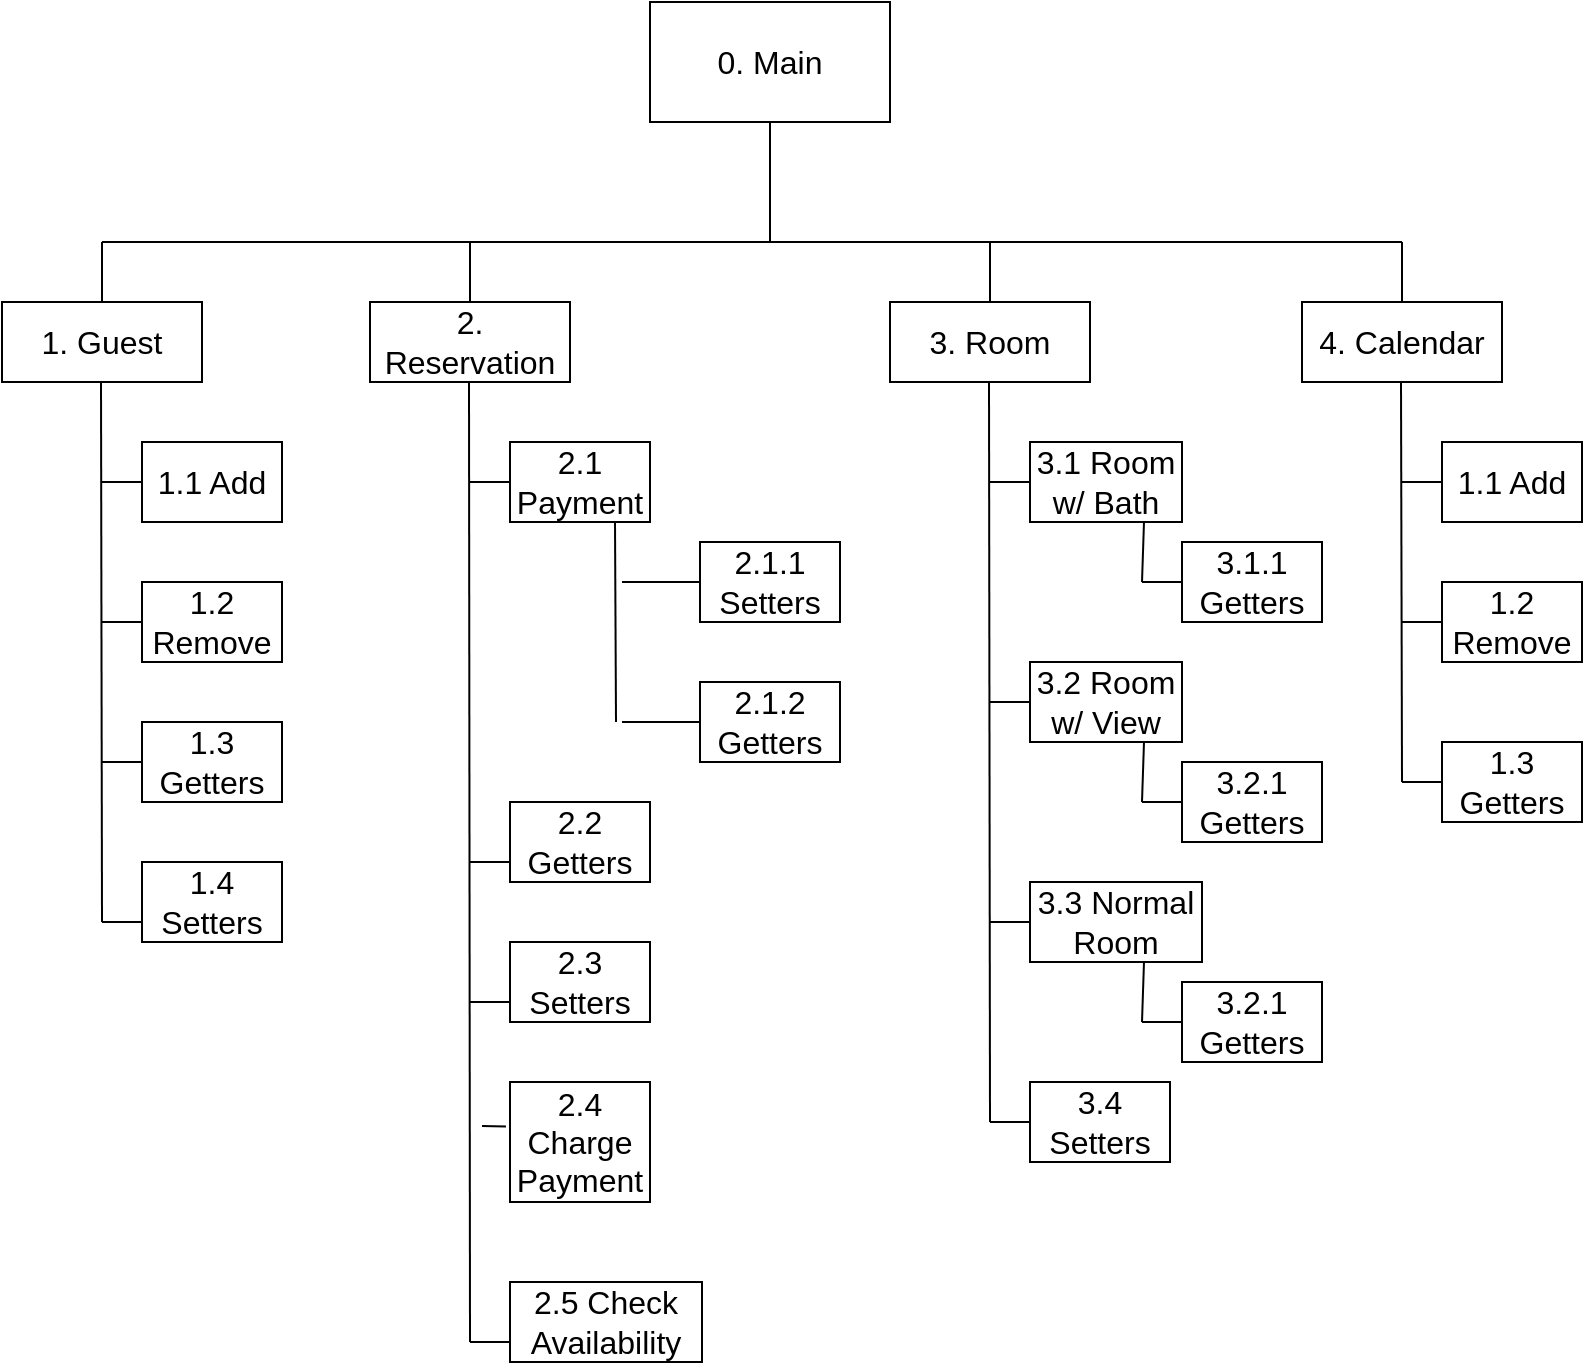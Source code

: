 <mxfile version="23.1.1" type="device">
  <diagram id="prtHgNgQTEPvFCAcTncT" name="Page-1">
    <mxGraphModel dx="1290" dy="572" grid="1" gridSize="10" guides="1" tooltips="1" connect="1" arrows="1" fold="1" page="1" pageScale="1" pageWidth="827" pageHeight="1169" math="0" shadow="0">
      <root>
        <mxCell id="0" />
        <mxCell id="1" parent="0" />
        <mxCell id="qYM-91HVmOV1srytiFzg-1" value="0. Main" style="rounded=0;whiteSpace=wrap;html=1;fontSize=16;" vertex="1" parent="1">
          <mxGeometry x="354" y="40" width="120" height="60" as="geometry" />
        </mxCell>
        <mxCell id="qYM-91HVmOV1srytiFzg-2" value="" style="endArrow=none;html=1;rounded=0;fontSize=12;startSize=8;endSize=8;curved=1;entryX=0.5;entryY=1;entryDx=0;entryDy=0;" edge="1" parent="1" target="qYM-91HVmOV1srytiFzg-1">
          <mxGeometry width="50" height="50" relative="1" as="geometry">
            <mxPoint x="414" y="160" as="sourcePoint" />
            <mxPoint x="440" y="70" as="targetPoint" />
          </mxGeometry>
        </mxCell>
        <mxCell id="qYM-91HVmOV1srytiFzg-3" value="" style="endArrow=none;html=1;rounded=0;fontSize=12;startSize=8;endSize=8;curved=1;" edge="1" parent="1">
          <mxGeometry width="50" height="50" relative="1" as="geometry">
            <mxPoint x="80" y="160" as="sourcePoint" />
            <mxPoint x="730" y="160" as="targetPoint" />
          </mxGeometry>
        </mxCell>
        <mxCell id="qYM-91HVmOV1srytiFzg-4" value="" style="endArrow=none;html=1;rounded=0;fontSize=12;startSize=8;endSize=8;curved=1;" edge="1" parent="1">
          <mxGeometry width="50" height="50" relative="1" as="geometry">
            <mxPoint x="80" y="500" as="sourcePoint" />
            <mxPoint x="79.5" y="230" as="targetPoint" />
          </mxGeometry>
        </mxCell>
        <mxCell id="qYM-91HVmOV1srytiFzg-5" value="" style="endArrow=none;html=1;rounded=0;fontSize=12;startSize=8;endSize=8;curved=1;" edge="1" parent="1" target="qYM-91HVmOV1srytiFzg-6">
          <mxGeometry width="50" height="50" relative="1" as="geometry">
            <mxPoint x="80" y="160" as="sourcePoint" />
            <mxPoint x="80" y="160" as="targetPoint" />
          </mxGeometry>
        </mxCell>
        <mxCell id="qYM-91HVmOV1srytiFzg-6" value="1. Guest" style="rounded=0;whiteSpace=wrap;html=1;fontSize=16;" vertex="1" parent="1">
          <mxGeometry x="30" y="190" width="100" height="40" as="geometry" />
        </mxCell>
        <mxCell id="qYM-91HVmOV1srytiFzg-7" value="1.1 Add" style="rounded=0;whiteSpace=wrap;html=1;fontSize=16;" vertex="1" parent="1">
          <mxGeometry x="100" y="260" width="70" height="40" as="geometry" />
        </mxCell>
        <mxCell id="qYM-91HVmOV1srytiFzg-8" value="1.2 Remove" style="rounded=0;whiteSpace=wrap;html=1;fontSize=16;" vertex="1" parent="1">
          <mxGeometry x="100" y="330" width="70" height="40" as="geometry" />
        </mxCell>
        <mxCell id="qYM-91HVmOV1srytiFzg-9" value="1.3 Getters" style="rounded=0;whiteSpace=wrap;html=1;fontSize=16;" vertex="1" parent="1">
          <mxGeometry x="100" y="400" width="70" height="40" as="geometry" />
        </mxCell>
        <mxCell id="qYM-91HVmOV1srytiFzg-10" value="1.4 Setters" style="rounded=0;whiteSpace=wrap;html=1;fontSize=16;" vertex="1" parent="1">
          <mxGeometry x="100" y="470" width="70" height="40" as="geometry" />
        </mxCell>
        <mxCell id="qYM-91HVmOV1srytiFzg-11" value="" style="endArrow=none;html=1;rounded=0;fontSize=12;startSize=8;endSize=8;curved=1;exitX=0;exitY=0.75;exitDx=0;exitDy=0;" edge="1" parent="1" source="qYM-91HVmOV1srytiFzg-10">
          <mxGeometry width="50" height="50" relative="1" as="geometry">
            <mxPoint x="450" y="480" as="sourcePoint" />
            <mxPoint x="80" y="500" as="targetPoint" />
          </mxGeometry>
        </mxCell>
        <mxCell id="qYM-91HVmOV1srytiFzg-12" value="" style="endArrow=none;html=1;rounded=0;fontSize=12;startSize=8;endSize=8;curved=1;exitX=0;exitY=0.5;exitDx=0;exitDy=0;" edge="1" parent="1" source="qYM-91HVmOV1srytiFzg-9">
          <mxGeometry width="50" height="50" relative="1" as="geometry">
            <mxPoint x="110" y="510" as="sourcePoint" />
            <mxPoint x="80" y="420" as="targetPoint" />
          </mxGeometry>
        </mxCell>
        <mxCell id="qYM-91HVmOV1srytiFzg-13" value="" style="endArrow=none;html=1;rounded=0;fontSize=12;startSize=8;endSize=8;curved=1;exitX=0;exitY=0.5;exitDx=0;exitDy=0;" edge="1" parent="1" source="qYM-91HVmOV1srytiFzg-8">
          <mxGeometry width="50" height="50" relative="1" as="geometry">
            <mxPoint x="120" y="520" as="sourcePoint" />
            <mxPoint x="80" y="350" as="targetPoint" />
          </mxGeometry>
        </mxCell>
        <mxCell id="qYM-91HVmOV1srytiFzg-14" value="" style="endArrow=none;html=1;rounded=0;fontSize=12;startSize=8;endSize=8;curved=1;exitX=0;exitY=0.5;exitDx=0;exitDy=0;" edge="1" parent="1" source="qYM-91HVmOV1srytiFzg-7">
          <mxGeometry width="50" height="50" relative="1" as="geometry">
            <mxPoint x="130" y="530" as="sourcePoint" />
            <mxPoint x="80" y="280" as="targetPoint" />
          </mxGeometry>
        </mxCell>
        <mxCell id="qYM-91HVmOV1srytiFzg-15" value="" style="endArrow=none;html=1;rounded=0;fontSize=12;startSize=8;endSize=8;curved=1;" edge="1" parent="1">
          <mxGeometry width="50" height="50" relative="1" as="geometry">
            <mxPoint x="264" y="710" as="sourcePoint" />
            <mxPoint x="263.5" y="230" as="targetPoint" />
          </mxGeometry>
        </mxCell>
        <mxCell id="qYM-91HVmOV1srytiFzg-16" value="2. Reservation" style="rounded=0;whiteSpace=wrap;html=1;fontSize=16;" vertex="1" parent="1">
          <mxGeometry x="214" y="190" width="100" height="40" as="geometry" />
        </mxCell>
        <mxCell id="qYM-91HVmOV1srytiFzg-17" value="2.1 Payment" style="rounded=0;whiteSpace=wrap;html=1;fontSize=16;" vertex="1" parent="1">
          <mxGeometry x="284" y="260" width="70" height="40" as="geometry" />
        </mxCell>
        <mxCell id="qYM-91HVmOV1srytiFzg-18" value="2.1.1 Setters" style="rounded=0;whiteSpace=wrap;html=1;fontSize=16;" vertex="1" parent="1">
          <mxGeometry x="379" y="310" width="70" height="40" as="geometry" />
        </mxCell>
        <mxCell id="qYM-91HVmOV1srytiFzg-19" value="2.1.2 Getters" style="rounded=0;whiteSpace=wrap;html=1;fontSize=16;" vertex="1" parent="1">
          <mxGeometry x="379" y="380" width="70" height="40" as="geometry" />
        </mxCell>
        <mxCell id="qYM-91HVmOV1srytiFzg-22" value="" style="endArrow=none;html=1;rounded=0;fontSize=12;startSize=8;endSize=8;curved=1;exitX=0;exitY=0.5;exitDx=0;exitDy=0;" edge="1" parent="1" source="qYM-91HVmOV1srytiFzg-19">
          <mxGeometry width="50" height="50" relative="1" as="geometry">
            <mxPoint x="353" y="510" as="sourcePoint" />
            <mxPoint x="340" y="400" as="targetPoint" />
          </mxGeometry>
        </mxCell>
        <mxCell id="qYM-91HVmOV1srytiFzg-23" value="" style="endArrow=none;html=1;rounded=0;fontSize=12;startSize=8;endSize=8;curved=1;exitX=0;exitY=0.5;exitDx=0;exitDy=0;" edge="1" parent="1" source="qYM-91HVmOV1srytiFzg-18">
          <mxGeometry width="50" height="50" relative="1" as="geometry">
            <mxPoint x="363" y="520" as="sourcePoint" />
            <mxPoint x="340" y="330" as="targetPoint" />
          </mxGeometry>
        </mxCell>
        <mxCell id="qYM-91HVmOV1srytiFzg-24" value="" style="endArrow=none;html=1;rounded=0;fontSize=12;startSize=8;endSize=8;curved=1;exitX=0;exitY=0.5;exitDx=0;exitDy=0;" edge="1" parent="1" source="qYM-91HVmOV1srytiFzg-17">
          <mxGeometry width="50" height="50" relative="1" as="geometry">
            <mxPoint x="314" y="530" as="sourcePoint" />
            <mxPoint x="264" y="280" as="targetPoint" />
          </mxGeometry>
        </mxCell>
        <mxCell id="qYM-91HVmOV1srytiFzg-25" value="" style="endArrow=none;html=1;rounded=0;fontSize=12;startSize=8;endSize=8;curved=1;" edge="1" parent="1">
          <mxGeometry width="50" height="50" relative="1" as="geometry">
            <mxPoint x="524" y="600" as="sourcePoint" />
            <mxPoint x="523.5" y="230" as="targetPoint" />
          </mxGeometry>
        </mxCell>
        <mxCell id="qYM-91HVmOV1srytiFzg-26" value="3. Room" style="rounded=0;whiteSpace=wrap;html=1;fontSize=16;" vertex="1" parent="1">
          <mxGeometry x="474" y="190" width="100" height="40" as="geometry" />
        </mxCell>
        <mxCell id="qYM-91HVmOV1srytiFzg-27" value="3.1 Room w/ Bath" style="rounded=0;whiteSpace=wrap;html=1;fontSize=16;" vertex="1" parent="1">
          <mxGeometry x="544" y="260" width="76" height="40" as="geometry" />
        </mxCell>
        <mxCell id="qYM-91HVmOV1srytiFzg-28" value="3.2 Room w/ View" style="rounded=0;whiteSpace=wrap;html=1;fontSize=16;" vertex="1" parent="1">
          <mxGeometry x="544" y="370" width="76" height="40" as="geometry" />
        </mxCell>
        <mxCell id="qYM-91HVmOV1srytiFzg-29" value="3.4 Setters" style="rounded=0;whiteSpace=wrap;html=1;fontSize=16;" vertex="1" parent="1">
          <mxGeometry x="544" y="580" width="70" height="40" as="geometry" />
        </mxCell>
        <mxCell id="qYM-91HVmOV1srytiFzg-32" value="" style="endArrow=none;html=1;rounded=0;fontSize=12;startSize=8;endSize=8;curved=1;exitX=0;exitY=0.5;exitDx=0;exitDy=0;" edge="1" parent="1" source="qYM-91HVmOV1srytiFzg-29">
          <mxGeometry width="50" height="50" relative="1" as="geometry">
            <mxPoint x="554" y="690" as="sourcePoint" />
            <mxPoint x="524" y="600" as="targetPoint" />
          </mxGeometry>
        </mxCell>
        <mxCell id="qYM-91HVmOV1srytiFzg-33" value="" style="endArrow=none;html=1;rounded=0;fontSize=12;startSize=8;endSize=8;curved=1;exitX=0;exitY=0.5;exitDx=0;exitDy=0;" edge="1" parent="1" source="qYM-91HVmOV1srytiFzg-28">
          <mxGeometry width="50" height="50" relative="1" as="geometry">
            <mxPoint x="564" y="560" as="sourcePoint" />
            <mxPoint x="524" y="390" as="targetPoint" />
          </mxGeometry>
        </mxCell>
        <mxCell id="qYM-91HVmOV1srytiFzg-34" value="" style="endArrow=none;html=1;rounded=0;fontSize=12;startSize=8;endSize=8;curved=1;exitX=0;exitY=0.5;exitDx=0;exitDy=0;" edge="1" parent="1" source="qYM-91HVmOV1srytiFzg-27">
          <mxGeometry width="50" height="50" relative="1" as="geometry">
            <mxPoint x="574" y="530" as="sourcePoint" />
            <mxPoint x="524" y="280" as="targetPoint" />
          </mxGeometry>
        </mxCell>
        <mxCell id="qYM-91HVmOV1srytiFzg-35" value="" style="endArrow=none;html=1;rounded=0;fontSize=12;startSize=8;endSize=8;curved=1;" edge="1" parent="1">
          <mxGeometry width="50" height="50" relative="1" as="geometry">
            <mxPoint x="730" y="430" as="sourcePoint" />
            <mxPoint x="729.5" y="230" as="targetPoint" />
          </mxGeometry>
        </mxCell>
        <mxCell id="qYM-91HVmOV1srytiFzg-36" value="4. Calendar" style="rounded=0;whiteSpace=wrap;html=1;fontSize=16;" vertex="1" parent="1">
          <mxGeometry x="680" y="190" width="100" height="40" as="geometry" />
        </mxCell>
        <mxCell id="qYM-91HVmOV1srytiFzg-37" value="1.1 Add" style="rounded=0;whiteSpace=wrap;html=1;fontSize=16;" vertex="1" parent="1">
          <mxGeometry x="750" y="260" width="70" height="40" as="geometry" />
        </mxCell>
        <mxCell id="qYM-91HVmOV1srytiFzg-38" value="1.2 Remove" style="rounded=0;whiteSpace=wrap;html=1;fontSize=16;" vertex="1" parent="1">
          <mxGeometry x="750" y="330" width="70" height="40" as="geometry" />
        </mxCell>
        <mxCell id="qYM-91HVmOV1srytiFzg-43" value="" style="endArrow=none;html=1;rounded=0;fontSize=12;startSize=8;endSize=8;curved=1;exitX=0;exitY=0.5;exitDx=0;exitDy=0;" edge="1" parent="1" source="qYM-91HVmOV1srytiFzg-38">
          <mxGeometry width="50" height="50" relative="1" as="geometry">
            <mxPoint x="770" y="520" as="sourcePoint" />
            <mxPoint x="730" y="350" as="targetPoint" />
          </mxGeometry>
        </mxCell>
        <mxCell id="qYM-91HVmOV1srytiFzg-44" value="" style="endArrow=none;html=1;rounded=0;fontSize=12;startSize=8;endSize=8;curved=1;exitX=0;exitY=0.5;exitDx=0;exitDy=0;" edge="1" parent="1" source="qYM-91HVmOV1srytiFzg-37">
          <mxGeometry width="50" height="50" relative="1" as="geometry">
            <mxPoint x="780" y="530" as="sourcePoint" />
            <mxPoint x="730" y="280" as="targetPoint" />
          </mxGeometry>
        </mxCell>
        <mxCell id="qYM-91HVmOV1srytiFzg-47" value="2.2 Getters" style="rounded=0;whiteSpace=wrap;html=1;fontSize=16;" vertex="1" parent="1">
          <mxGeometry x="284" y="440" width="70" height="40" as="geometry" />
        </mxCell>
        <mxCell id="qYM-91HVmOV1srytiFzg-48" value="" style="endArrow=none;html=1;rounded=0;fontSize=12;startSize=8;endSize=8;curved=1;exitX=0;exitY=0.75;exitDx=0;exitDy=0;" edge="1" parent="1" source="qYM-91HVmOV1srytiFzg-47">
          <mxGeometry width="50" height="50" relative="1" as="geometry">
            <mxPoint x="634" y="555" as="sourcePoint" />
            <mxPoint x="264" y="470" as="targetPoint" />
          </mxGeometry>
        </mxCell>
        <mxCell id="qYM-91HVmOV1srytiFzg-49" value="2.3 Setters" style="rounded=0;whiteSpace=wrap;html=1;fontSize=16;" vertex="1" parent="1">
          <mxGeometry x="284" y="510" width="70" height="40" as="geometry" />
        </mxCell>
        <mxCell id="qYM-91HVmOV1srytiFzg-50" value="" style="endArrow=none;html=1;rounded=0;fontSize=12;startSize=8;endSize=8;curved=1;exitX=0;exitY=0.75;exitDx=0;exitDy=0;" edge="1" parent="1" source="qYM-91HVmOV1srytiFzg-49">
          <mxGeometry width="50" height="50" relative="1" as="geometry">
            <mxPoint x="634" y="620" as="sourcePoint" />
            <mxPoint x="264" y="540" as="targetPoint" />
          </mxGeometry>
        </mxCell>
        <mxCell id="qYM-91HVmOV1srytiFzg-51" value="" style="endArrow=none;html=1;rounded=0;fontSize=12;startSize=8;endSize=8;curved=1;entryX=0.75;entryY=1;entryDx=0;entryDy=0;" edge="1" parent="1" target="qYM-91HVmOV1srytiFzg-17">
          <mxGeometry width="50" height="50" relative="1" as="geometry">
            <mxPoint x="337" y="400" as="sourcePoint" />
            <mxPoint x="500" y="390" as="targetPoint" />
          </mxGeometry>
        </mxCell>
        <mxCell id="qYM-91HVmOV1srytiFzg-52" value="2.4 Charge Payment" style="rounded=0;whiteSpace=wrap;html=1;fontSize=16;" vertex="1" parent="1">
          <mxGeometry x="284" y="580" width="70" height="60" as="geometry" />
        </mxCell>
        <mxCell id="qYM-91HVmOV1srytiFzg-53" value="" style="endArrow=none;html=1;rounded=0;fontSize=12;startSize=8;endSize=8;curved=1;exitX=-0.029;exitY=0.37;exitDx=0;exitDy=0;exitPerimeter=0;" edge="1" parent="1" source="qYM-91HVmOV1srytiFzg-52">
          <mxGeometry width="50" height="50" relative="1" as="geometry">
            <mxPoint x="644" y="630" as="sourcePoint" />
            <mxPoint x="270" y="602" as="targetPoint" />
          </mxGeometry>
        </mxCell>
        <mxCell id="qYM-91HVmOV1srytiFzg-54" value="" style="endArrow=none;html=1;rounded=0;fontSize=12;startSize=8;endSize=8;curved=1;entryX=0.75;entryY=1;entryDx=0;entryDy=0;" edge="1" parent="1" target="qYM-91HVmOV1srytiFzg-27">
          <mxGeometry width="50" height="50" relative="1" as="geometry">
            <mxPoint x="600" y="330" as="sourcePoint" />
            <mxPoint x="540" y="480" as="targetPoint" />
          </mxGeometry>
        </mxCell>
        <mxCell id="qYM-91HVmOV1srytiFzg-55" value="3.1.1 Getters" style="rounded=0;whiteSpace=wrap;html=1;fontSize=16;" vertex="1" parent="1">
          <mxGeometry x="620" y="310" width="70" height="40" as="geometry" />
        </mxCell>
        <mxCell id="qYM-91HVmOV1srytiFzg-56" value="" style="endArrow=none;html=1;rounded=0;fontSize=12;startSize=8;endSize=8;curved=1;exitX=0;exitY=0.5;exitDx=0;exitDy=0;" edge="1" parent="1" source="qYM-91HVmOV1srytiFzg-55">
          <mxGeometry width="50" height="50" relative="1" as="geometry">
            <mxPoint x="613" y="440" as="sourcePoint" />
            <mxPoint x="600" y="330" as="targetPoint" />
          </mxGeometry>
        </mxCell>
        <mxCell id="qYM-91HVmOV1srytiFzg-57" value="" style="endArrow=none;html=1;rounded=0;fontSize=12;startSize=8;endSize=8;curved=1;entryX=0.75;entryY=1;entryDx=0;entryDy=0;" edge="1" parent="1">
          <mxGeometry width="50" height="50" relative="1" as="geometry">
            <mxPoint x="600" y="440" as="sourcePoint" />
            <mxPoint x="601" y="410" as="targetPoint" />
          </mxGeometry>
        </mxCell>
        <mxCell id="qYM-91HVmOV1srytiFzg-58" value="3.2.1 Getters" style="rounded=0;whiteSpace=wrap;html=1;fontSize=16;" vertex="1" parent="1">
          <mxGeometry x="620" y="420" width="70" height="40" as="geometry" />
        </mxCell>
        <mxCell id="qYM-91HVmOV1srytiFzg-59" value="" style="endArrow=none;html=1;rounded=0;fontSize=12;startSize=8;endSize=8;curved=1;exitX=0;exitY=0.5;exitDx=0;exitDy=0;" edge="1" parent="1" source="qYM-91HVmOV1srytiFzg-58">
          <mxGeometry width="50" height="50" relative="1" as="geometry">
            <mxPoint x="613" y="550" as="sourcePoint" />
            <mxPoint x="600" y="440" as="targetPoint" />
          </mxGeometry>
        </mxCell>
        <mxCell id="qYM-91HVmOV1srytiFzg-60" value="3.3 Normal Room" style="rounded=0;whiteSpace=wrap;html=1;fontSize=16;" vertex="1" parent="1">
          <mxGeometry x="544" y="480" width="86" height="40" as="geometry" />
        </mxCell>
        <mxCell id="qYM-91HVmOV1srytiFzg-61" value="" style="endArrow=none;html=1;rounded=0;fontSize=12;startSize=8;endSize=8;curved=1;exitX=0;exitY=0.5;exitDx=0;exitDy=0;" edge="1" parent="1" source="qYM-91HVmOV1srytiFzg-60">
          <mxGeometry width="50" height="50" relative="1" as="geometry">
            <mxPoint x="564" y="670" as="sourcePoint" />
            <mxPoint x="524" y="500" as="targetPoint" />
          </mxGeometry>
        </mxCell>
        <mxCell id="qYM-91HVmOV1srytiFzg-62" value="" style="endArrow=none;html=1;rounded=0;fontSize=12;startSize=8;endSize=8;curved=1;entryX=0.75;entryY=1;entryDx=0;entryDy=0;" edge="1" parent="1">
          <mxGeometry width="50" height="50" relative="1" as="geometry">
            <mxPoint x="600" y="550" as="sourcePoint" />
            <mxPoint x="601" y="520" as="targetPoint" />
          </mxGeometry>
        </mxCell>
        <mxCell id="qYM-91HVmOV1srytiFzg-63" value="3.2.1 Getters" style="rounded=0;whiteSpace=wrap;html=1;fontSize=16;" vertex="1" parent="1">
          <mxGeometry x="620" y="530" width="70" height="40" as="geometry" />
        </mxCell>
        <mxCell id="qYM-91HVmOV1srytiFzg-64" value="" style="endArrow=none;html=1;rounded=0;fontSize=12;startSize=8;endSize=8;curved=1;exitX=0;exitY=0.5;exitDx=0;exitDy=0;" edge="1" parent="1" source="qYM-91HVmOV1srytiFzg-63">
          <mxGeometry width="50" height="50" relative="1" as="geometry">
            <mxPoint x="613" y="660" as="sourcePoint" />
            <mxPoint x="600" y="550" as="targetPoint" />
          </mxGeometry>
        </mxCell>
        <mxCell id="qYM-91HVmOV1srytiFzg-65" value="" style="endArrow=none;html=1;rounded=0;fontSize=12;startSize=8;endSize=8;curved=1;exitX=0.5;exitY=0;exitDx=0;exitDy=0;" edge="1" parent="1" source="qYM-91HVmOV1srytiFzg-16">
          <mxGeometry width="50" height="50" relative="1" as="geometry">
            <mxPoint x="490" y="300" as="sourcePoint" />
            <mxPoint x="264" y="160" as="targetPoint" />
          </mxGeometry>
        </mxCell>
        <mxCell id="qYM-91HVmOV1srytiFzg-66" value="" style="endArrow=none;html=1;rounded=0;fontSize=12;startSize=8;endSize=8;curved=1;entryX=0.5;entryY=0;entryDx=0;entryDy=0;" edge="1" parent="1" target="qYM-91HVmOV1srytiFzg-26">
          <mxGeometry width="50" height="50" relative="1" as="geometry">
            <mxPoint x="524" y="160" as="sourcePoint" />
            <mxPoint x="540" y="250" as="targetPoint" />
          </mxGeometry>
        </mxCell>
        <mxCell id="qYM-91HVmOV1srytiFzg-67" value="" style="endArrow=none;html=1;rounded=0;fontSize=12;startSize=8;endSize=8;curved=1;exitX=0.5;exitY=0;exitDx=0;exitDy=0;" edge="1" parent="1" source="qYM-91HVmOV1srytiFzg-36">
          <mxGeometry width="50" height="50" relative="1" as="geometry">
            <mxPoint x="490" y="300" as="sourcePoint" />
            <mxPoint x="730" y="160" as="targetPoint" />
          </mxGeometry>
        </mxCell>
        <mxCell id="qYM-91HVmOV1srytiFzg-68" value="2.5 Check Availability" style="rounded=0;whiteSpace=wrap;html=1;fontSize=16;" vertex="1" parent="1">
          <mxGeometry x="284" y="680" width="96" height="40" as="geometry" />
        </mxCell>
        <mxCell id="qYM-91HVmOV1srytiFzg-69" value="" style="endArrow=none;html=1;rounded=0;fontSize=12;startSize=8;endSize=8;curved=1;exitX=0;exitY=0.75;exitDx=0;exitDy=0;" edge="1" parent="1" source="qYM-91HVmOV1srytiFzg-68">
          <mxGeometry width="50" height="50" relative="1" as="geometry">
            <mxPoint x="634" y="795" as="sourcePoint" />
            <mxPoint x="264" y="710" as="targetPoint" />
          </mxGeometry>
        </mxCell>
        <mxCell id="qYM-91HVmOV1srytiFzg-70" value="1.3 Getters" style="rounded=0;whiteSpace=wrap;html=1;fontSize=16;" vertex="1" parent="1">
          <mxGeometry x="750" y="410" width="70" height="40" as="geometry" />
        </mxCell>
        <mxCell id="qYM-91HVmOV1srytiFzg-71" value="" style="endArrow=none;html=1;rounded=0;fontSize=12;startSize=8;endSize=8;curved=1;exitX=0;exitY=0.5;exitDx=0;exitDy=0;" edge="1" parent="1" source="qYM-91HVmOV1srytiFzg-70">
          <mxGeometry width="50" height="50" relative="1" as="geometry">
            <mxPoint x="770" y="600" as="sourcePoint" />
            <mxPoint x="730" y="430" as="targetPoint" />
          </mxGeometry>
        </mxCell>
      </root>
    </mxGraphModel>
  </diagram>
</mxfile>
